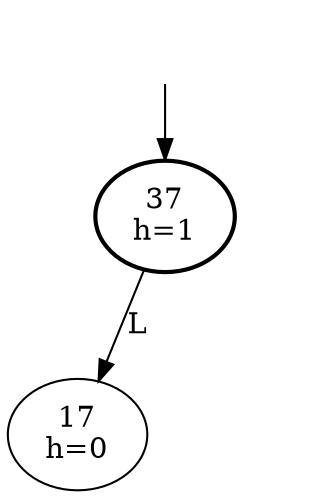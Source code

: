 digraph {
  DUMMY [style=invis];
  DUMMY -> 37;
  37 [penwidth=2];

  37 [label="37\nh=1"];

  37 -> 17 [label="L"];
  17 [label="17\nh=0"];



  37 -> R_37 [style=invis];
  R_37 [style=invis];

}
